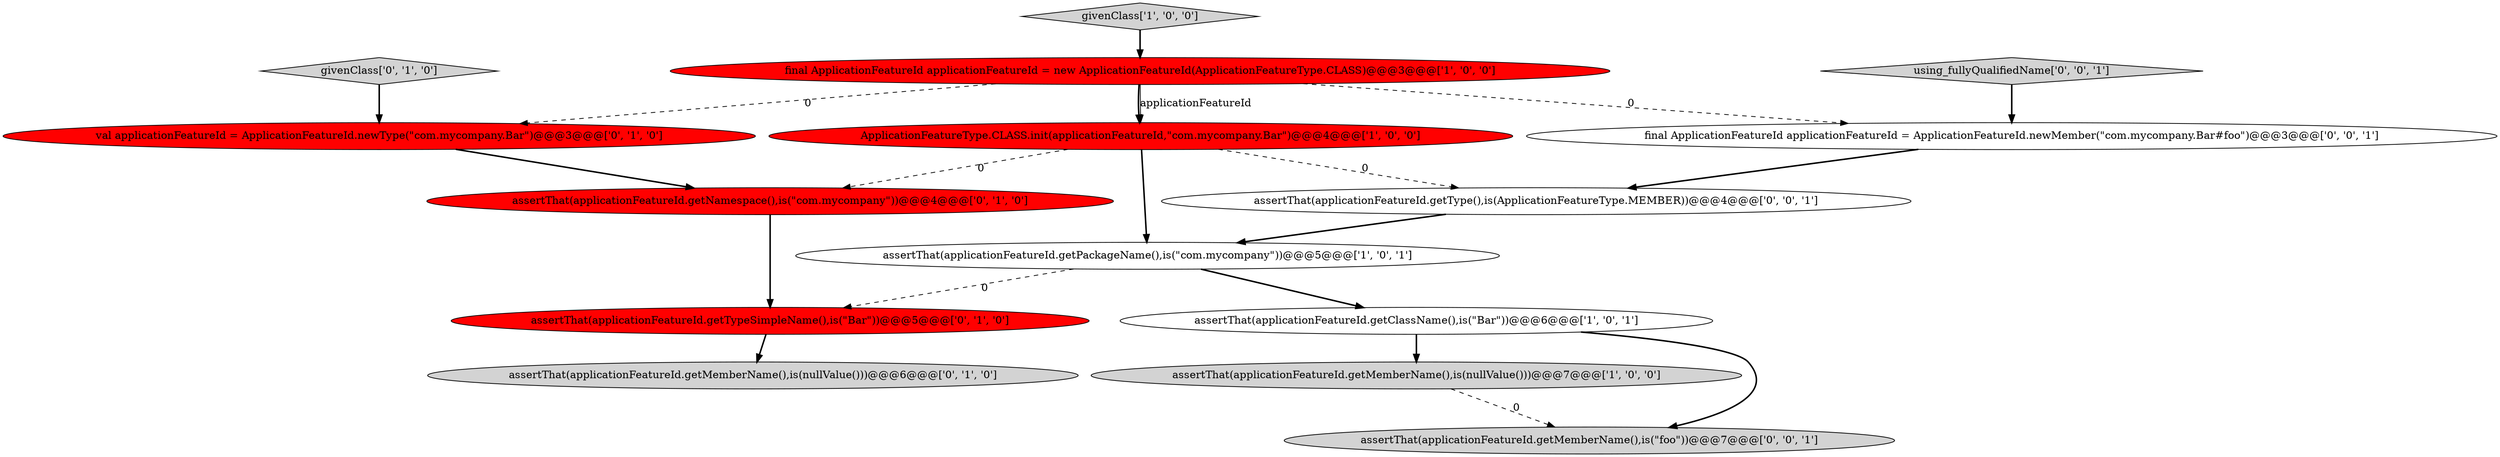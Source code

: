 digraph {
3 [style = filled, label = "assertThat(applicationFeatureId.getMemberName(),is(nullValue()))@@@7@@@['1', '0', '0']", fillcolor = lightgray, shape = ellipse image = "AAA0AAABBB1BBB"];
7 [style = filled, label = "assertThat(applicationFeatureId.getNamespace(),is(\"com.mycompany\"))@@@4@@@['0', '1', '0']", fillcolor = red, shape = ellipse image = "AAA1AAABBB2BBB"];
4 [style = filled, label = "assertThat(applicationFeatureId.getPackageName(),is(\"com.mycompany\"))@@@5@@@['1', '0', '1']", fillcolor = white, shape = ellipse image = "AAA0AAABBB1BBB"];
8 [style = filled, label = "givenClass['0', '1', '0']", fillcolor = lightgray, shape = diamond image = "AAA0AAABBB2BBB"];
6 [style = filled, label = "val applicationFeatureId = ApplicationFeatureId.newType(\"com.mycompany.Bar\")@@@3@@@['0', '1', '0']", fillcolor = red, shape = ellipse image = "AAA1AAABBB2BBB"];
14 [style = filled, label = "assertThat(applicationFeatureId.getMemberName(),is(\"foo\"))@@@7@@@['0', '0', '1']", fillcolor = lightgray, shape = ellipse image = "AAA0AAABBB3BBB"];
5 [style = filled, label = "ApplicationFeatureType.CLASS.init(applicationFeatureId,\"com.mycompany.Bar\")@@@4@@@['1', '0', '0']", fillcolor = red, shape = ellipse image = "AAA1AAABBB1BBB"];
9 [style = filled, label = "assertThat(applicationFeatureId.getTypeSimpleName(),is(\"Bar\"))@@@5@@@['0', '1', '0']", fillcolor = red, shape = ellipse image = "AAA1AAABBB2BBB"];
10 [style = filled, label = "assertThat(applicationFeatureId.getMemberName(),is(nullValue()))@@@6@@@['0', '1', '0']", fillcolor = lightgray, shape = ellipse image = "AAA0AAABBB2BBB"];
12 [style = filled, label = "final ApplicationFeatureId applicationFeatureId = ApplicationFeatureId.newMember(\"com.mycompany.Bar#foo\")@@@3@@@['0', '0', '1']", fillcolor = white, shape = ellipse image = "AAA0AAABBB3BBB"];
2 [style = filled, label = "givenClass['1', '0', '0']", fillcolor = lightgray, shape = diamond image = "AAA0AAABBB1BBB"];
11 [style = filled, label = "using_fullyQualifiedName['0', '0', '1']", fillcolor = lightgray, shape = diamond image = "AAA0AAABBB3BBB"];
1 [style = filled, label = "final ApplicationFeatureId applicationFeatureId = new ApplicationFeatureId(ApplicationFeatureType.CLASS)@@@3@@@['1', '0', '0']", fillcolor = red, shape = ellipse image = "AAA1AAABBB1BBB"];
13 [style = filled, label = "assertThat(applicationFeatureId.getType(),is(ApplicationFeatureType.MEMBER))@@@4@@@['0', '0', '1']", fillcolor = white, shape = ellipse image = "AAA0AAABBB3BBB"];
0 [style = filled, label = "assertThat(applicationFeatureId.getClassName(),is(\"Bar\"))@@@6@@@['1', '0', '1']", fillcolor = white, shape = ellipse image = "AAA0AAABBB1BBB"];
1->5 [style = bold, label=""];
0->3 [style = bold, label=""];
7->9 [style = bold, label=""];
12->13 [style = bold, label=""];
4->9 [style = dashed, label="0"];
1->12 [style = dashed, label="0"];
5->13 [style = dashed, label="0"];
0->14 [style = bold, label=""];
8->6 [style = bold, label=""];
11->12 [style = bold, label=""];
9->10 [style = bold, label=""];
6->7 [style = bold, label=""];
5->7 [style = dashed, label="0"];
3->14 [style = dashed, label="0"];
1->6 [style = dashed, label="0"];
2->1 [style = bold, label=""];
5->4 [style = bold, label=""];
4->0 [style = bold, label=""];
1->5 [style = solid, label="applicationFeatureId"];
13->4 [style = bold, label=""];
}
